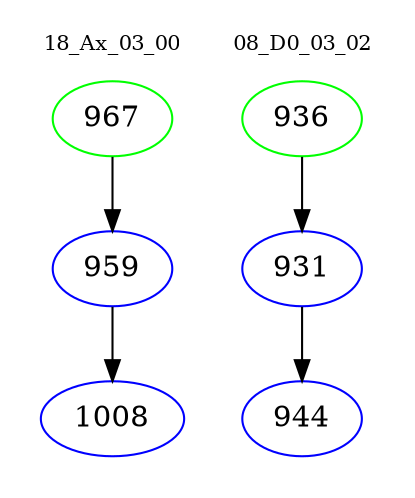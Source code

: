digraph{
subgraph cluster_0 {
color = white
label = "18_Ax_03_00";
fontsize=10;
T0_967 [label="967", color="green"]
T0_967 -> T0_959 [color="black"]
T0_959 [label="959", color="blue"]
T0_959 -> T0_1008 [color="black"]
T0_1008 [label="1008", color="blue"]
}
subgraph cluster_1 {
color = white
label = "08_D0_03_02";
fontsize=10;
T1_936 [label="936", color="green"]
T1_936 -> T1_931 [color="black"]
T1_931 [label="931", color="blue"]
T1_931 -> T1_944 [color="black"]
T1_944 [label="944", color="blue"]
}
}
